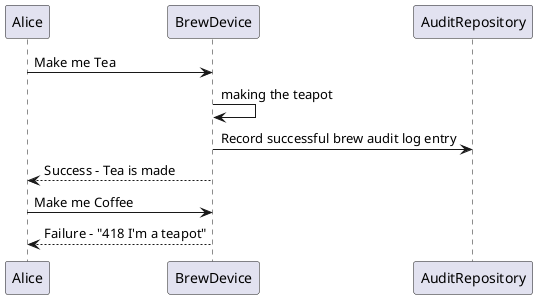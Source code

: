 @startuml
Alice -> BrewDevice: Make me Tea
BrewDevice -> BrewDevice: making the teapot
BrewDevice -> AuditRepository: Record successful brew audit log entry
BrewDevice --> Alice: Success - Tea is made

Alice -> BrewDevice: Make me Coffee
Alice <-- BrewDevice: Failure - "418 I'm a teapot"
@enduml
